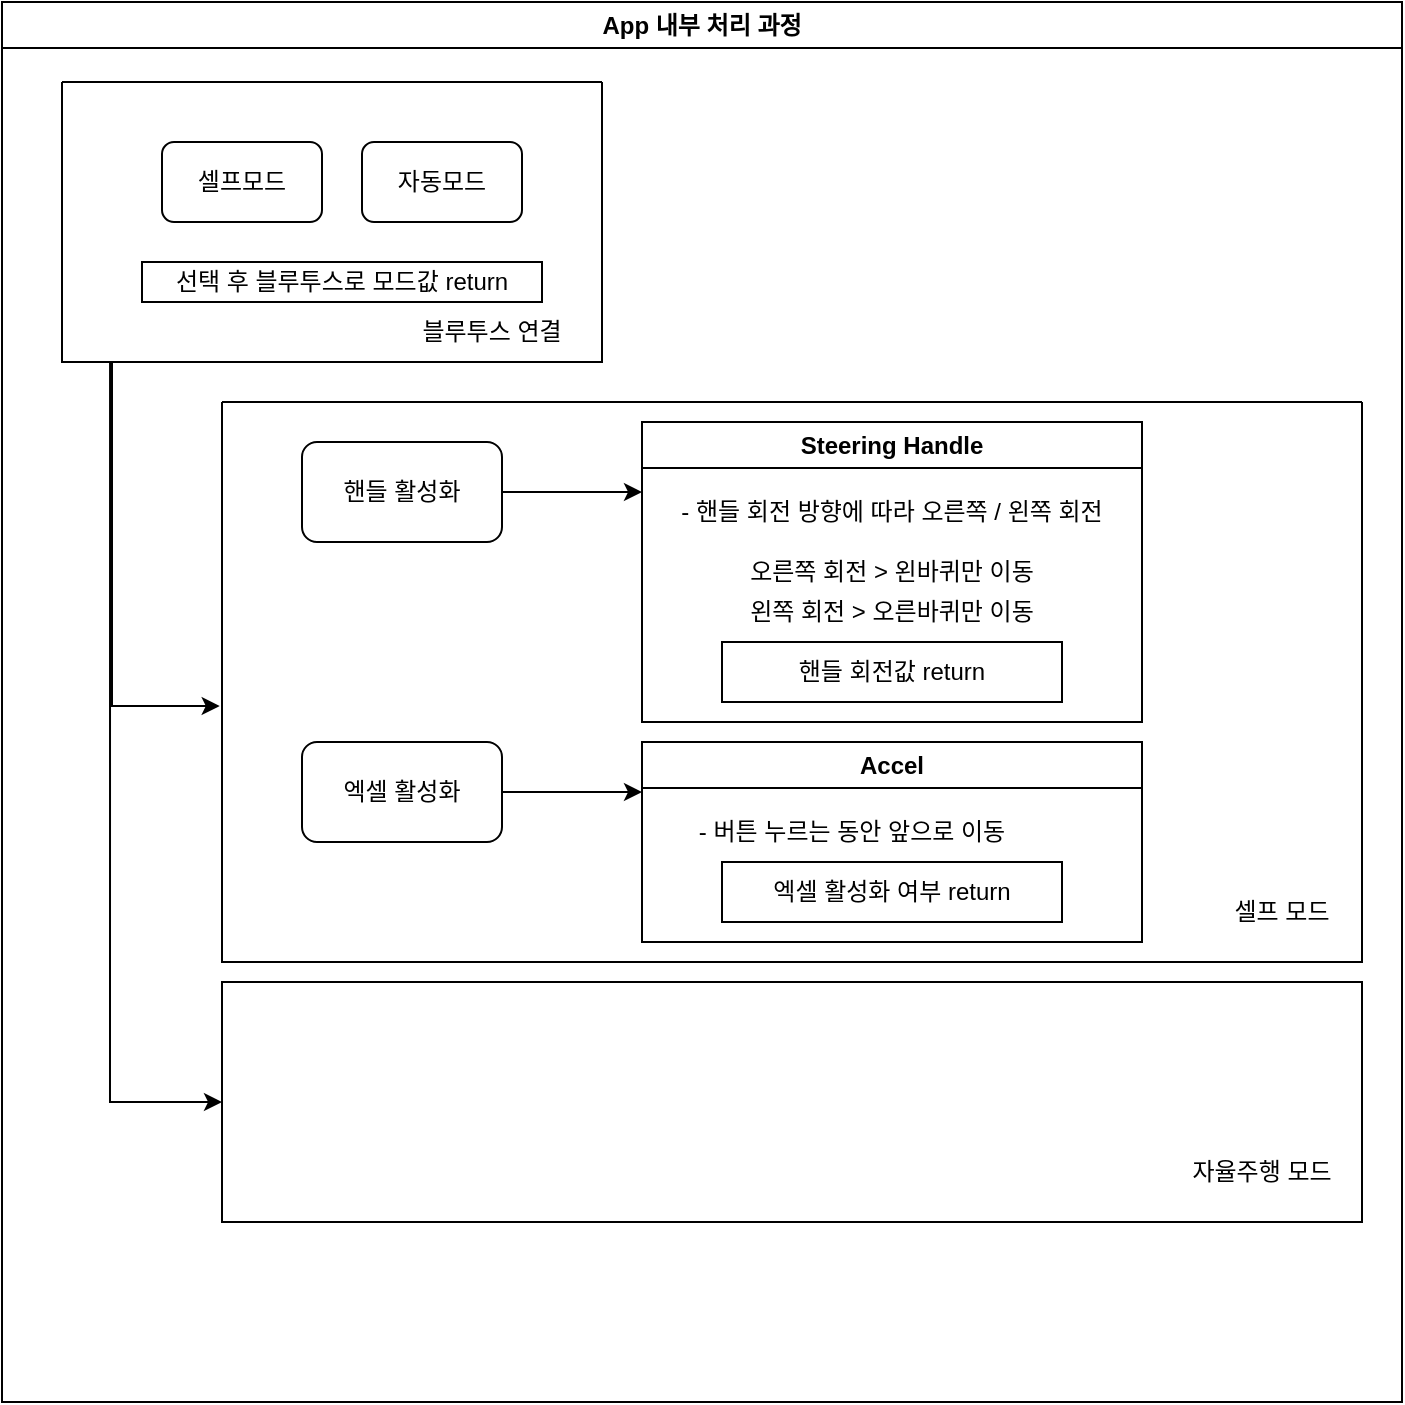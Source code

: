 <mxfile version="26.2.3">
  <diagram name="페이지-1" id="dG51TPGVk2a9Yzj9FMym">
    <mxGraphModel dx="882" dy="733" grid="1" gridSize="10" guides="1" tooltips="1" connect="1" arrows="1" fold="1" page="1" pageScale="1" pageWidth="827" pageHeight="1169" math="0" shadow="0">
      <root>
        <mxCell id="0" />
        <mxCell id="1" parent="0" />
        <mxCell id="5p1q84RTbeDs5RPF2pkx-20" value="App 내부 처리 과정" style="swimlane;whiteSpace=wrap;html=1;" vertex="1" parent="1">
          <mxGeometry x="60" y="80" width="700" height="700" as="geometry" />
        </mxCell>
        <mxCell id="5p1q84RTbeDs5RPF2pkx-1" value="" style="swimlane;startSize=0;" vertex="1" parent="5p1q84RTbeDs5RPF2pkx-20">
          <mxGeometry x="110" y="200" width="570" height="280" as="geometry">
            <mxRectangle x="120" y="100" width="50" height="40" as="alternateBounds" />
          </mxGeometry>
        </mxCell>
        <mxCell id="5p1q84RTbeDs5RPF2pkx-2" value="셀프 모드" style="text;html=1;align=center;verticalAlign=middle;whiteSpace=wrap;rounded=0;" vertex="1" parent="5p1q84RTbeDs5RPF2pkx-1">
          <mxGeometry x="500" y="240" width="60" height="30" as="geometry" />
        </mxCell>
        <mxCell id="5p1q84RTbeDs5RPF2pkx-4" value="핸들 활성화" style="rounded=1;whiteSpace=wrap;html=1;" vertex="1" parent="5p1q84RTbeDs5RPF2pkx-1">
          <mxGeometry x="40" y="20" width="100" height="50" as="geometry" />
        </mxCell>
        <mxCell id="5p1q84RTbeDs5RPF2pkx-5" value="엑셀 활성화" style="rounded=1;whiteSpace=wrap;html=1;" vertex="1" parent="5p1q84RTbeDs5RPF2pkx-1">
          <mxGeometry x="40" y="170" width="100" height="50" as="geometry" />
        </mxCell>
        <mxCell id="5p1q84RTbeDs5RPF2pkx-7" value="Steering Handle" style="swimlane;whiteSpace=wrap;html=1;" vertex="1" parent="5p1q84RTbeDs5RPF2pkx-1">
          <mxGeometry x="210" y="10" width="250" height="150" as="geometry" />
        </mxCell>
        <mxCell id="5p1q84RTbeDs5RPF2pkx-12" value="- 핸들 회전 방향에 따라 오른쪽 / 왼쪽 회전" style="text;html=1;align=center;verticalAlign=middle;whiteSpace=wrap;rounded=0;" vertex="1" parent="5p1q84RTbeDs5RPF2pkx-7">
          <mxGeometry x="10" y="30" width="230" height="30" as="geometry" />
        </mxCell>
        <mxCell id="5p1q84RTbeDs5RPF2pkx-13" value="오른쪽 회전 &amp;gt; 왼바퀴만 이동" style="text;html=1;align=center;verticalAlign=middle;whiteSpace=wrap;rounded=0;" vertex="1" parent="5p1q84RTbeDs5RPF2pkx-7">
          <mxGeometry x="10" y="60" width="230" height="30" as="geometry" />
        </mxCell>
        <mxCell id="5p1q84RTbeDs5RPF2pkx-14" value="왼쪽 회전 &amp;gt; 오른바퀴만 이동" style="text;html=1;align=center;verticalAlign=middle;whiteSpace=wrap;rounded=0;" vertex="1" parent="5p1q84RTbeDs5RPF2pkx-7">
          <mxGeometry x="10" y="80" width="230" height="30" as="geometry" />
        </mxCell>
        <mxCell id="5p1q84RTbeDs5RPF2pkx-16" value="핸들 회전값 return" style="rounded=0;whiteSpace=wrap;html=1;" vertex="1" parent="5p1q84RTbeDs5RPF2pkx-7">
          <mxGeometry x="40" y="110" width="170" height="30" as="geometry" />
        </mxCell>
        <mxCell id="5p1q84RTbeDs5RPF2pkx-6" value="" style="endArrow=classic;html=1;rounded=0;exitX=1;exitY=0.5;exitDx=0;exitDy=0;" edge="1" parent="5p1q84RTbeDs5RPF2pkx-1" source="5p1q84RTbeDs5RPF2pkx-4">
          <mxGeometry width="50" height="50" relative="1" as="geometry">
            <mxPoint x="290" y="280" as="sourcePoint" />
            <mxPoint x="210" y="45" as="targetPoint" />
          </mxGeometry>
        </mxCell>
        <mxCell id="5p1q84RTbeDs5RPF2pkx-9" value="Accel" style="swimlane;whiteSpace=wrap;html=1;" vertex="1" parent="5p1q84RTbeDs5RPF2pkx-1">
          <mxGeometry x="210" y="170" width="250" height="100" as="geometry" />
        </mxCell>
        <mxCell id="5p1q84RTbeDs5RPF2pkx-11" value="- 버튼 누르는 동안 앞으로 이동" style="text;html=1;align=center;verticalAlign=middle;whiteSpace=wrap;rounded=0;" vertex="1" parent="5p1q84RTbeDs5RPF2pkx-9">
          <mxGeometry x="10" y="30" width="190" height="30" as="geometry" />
        </mxCell>
        <mxCell id="5p1q84RTbeDs5RPF2pkx-17" value="엑셀 활성화 여부 return" style="rounded=0;whiteSpace=wrap;html=1;" vertex="1" parent="5p1q84RTbeDs5RPF2pkx-9">
          <mxGeometry x="40" y="60" width="170" height="30" as="geometry" />
        </mxCell>
        <mxCell id="5p1q84RTbeDs5RPF2pkx-8" value="" style="endArrow=classic;html=1;rounded=0;exitX=1;exitY=0.5;exitDx=0;exitDy=0;" edge="1" parent="5p1q84RTbeDs5RPF2pkx-1" source="5p1q84RTbeDs5RPF2pkx-5">
          <mxGeometry width="50" height="50" relative="1" as="geometry">
            <mxPoint x="280" y="180" as="sourcePoint" />
            <mxPoint x="210" y="195" as="targetPoint" />
          </mxGeometry>
        </mxCell>
        <mxCell id="5p1q84RTbeDs5RPF2pkx-19" value="" style="rounded=0;whiteSpace=wrap;html=1;" vertex="1" parent="5p1q84RTbeDs5RPF2pkx-20">
          <mxGeometry x="110" y="490" width="570" height="120" as="geometry" />
        </mxCell>
        <mxCell id="5p1q84RTbeDs5RPF2pkx-21" value="자율주행 모드" style="text;html=1;align=center;verticalAlign=middle;whiteSpace=wrap;rounded=0;" vertex="1" parent="5p1q84RTbeDs5RPF2pkx-20">
          <mxGeometry x="590" y="570" width="80" height="30" as="geometry" />
        </mxCell>
        <mxCell id="5p1q84RTbeDs5RPF2pkx-23" value="" style="swimlane;startSize=0;" vertex="1" parent="5p1q84RTbeDs5RPF2pkx-20">
          <mxGeometry x="30" y="40" width="270" height="140" as="geometry" />
        </mxCell>
        <mxCell id="5p1q84RTbeDs5RPF2pkx-28" value="블루투스 연결" style="text;html=1;align=center;verticalAlign=middle;whiteSpace=wrap;rounded=0;" vertex="1" parent="5p1q84RTbeDs5RPF2pkx-23">
          <mxGeometry x="160" y="110" width="110" height="30" as="geometry" />
        </mxCell>
        <mxCell id="5p1q84RTbeDs5RPF2pkx-30" value="셀프모드" style="rounded=1;whiteSpace=wrap;html=1;" vertex="1" parent="5p1q84RTbeDs5RPF2pkx-23">
          <mxGeometry x="50" y="30" width="80" height="40" as="geometry" />
        </mxCell>
        <mxCell id="5p1q84RTbeDs5RPF2pkx-32" value="자동모드" style="rounded=1;whiteSpace=wrap;html=1;" vertex="1" parent="5p1q84RTbeDs5RPF2pkx-23">
          <mxGeometry x="150" y="30" width="80" height="40" as="geometry" />
        </mxCell>
        <mxCell id="5p1q84RTbeDs5RPF2pkx-34" value="선택 후 블루투스로 모드값 return" style="rounded=0;whiteSpace=wrap;html=1;" vertex="1" parent="5p1q84RTbeDs5RPF2pkx-23">
          <mxGeometry x="40" y="90" width="200" height="20" as="geometry" />
        </mxCell>
        <mxCell id="5p1q84RTbeDs5RPF2pkx-25" value="" style="endArrow=classic;html=1;rounded=0;entryX=-0.002;entryY=0.543;entryDx=0;entryDy=0;entryPerimeter=0;" edge="1" parent="5p1q84RTbeDs5RPF2pkx-20" target="5p1q84RTbeDs5RPF2pkx-1">
          <mxGeometry width="50" height="50" relative="1" as="geometry">
            <mxPoint x="55" y="180" as="sourcePoint" />
            <mxPoint x="55" y="340" as="targetPoint" />
            <Array as="points">
              <mxPoint x="55" y="352" />
            </Array>
          </mxGeometry>
        </mxCell>
        <mxCell id="5p1q84RTbeDs5RPF2pkx-26" value="" style="endArrow=classic;html=1;rounded=0;entryX=0;entryY=0.5;entryDx=0;entryDy=0;exitX=0.089;exitY=1;exitDx=0;exitDy=0;exitPerimeter=0;" edge="1" parent="5p1q84RTbeDs5RPF2pkx-20" source="5p1q84RTbeDs5RPF2pkx-23" target="5p1q84RTbeDs5RPF2pkx-19">
          <mxGeometry width="50" height="50" relative="1" as="geometry">
            <mxPoint x="50" y="180" as="sourcePoint" />
            <mxPoint x="119" y="362" as="targetPoint" />
            <Array as="points">
              <mxPoint x="54" y="550" />
            </Array>
          </mxGeometry>
        </mxCell>
      </root>
    </mxGraphModel>
  </diagram>
</mxfile>
